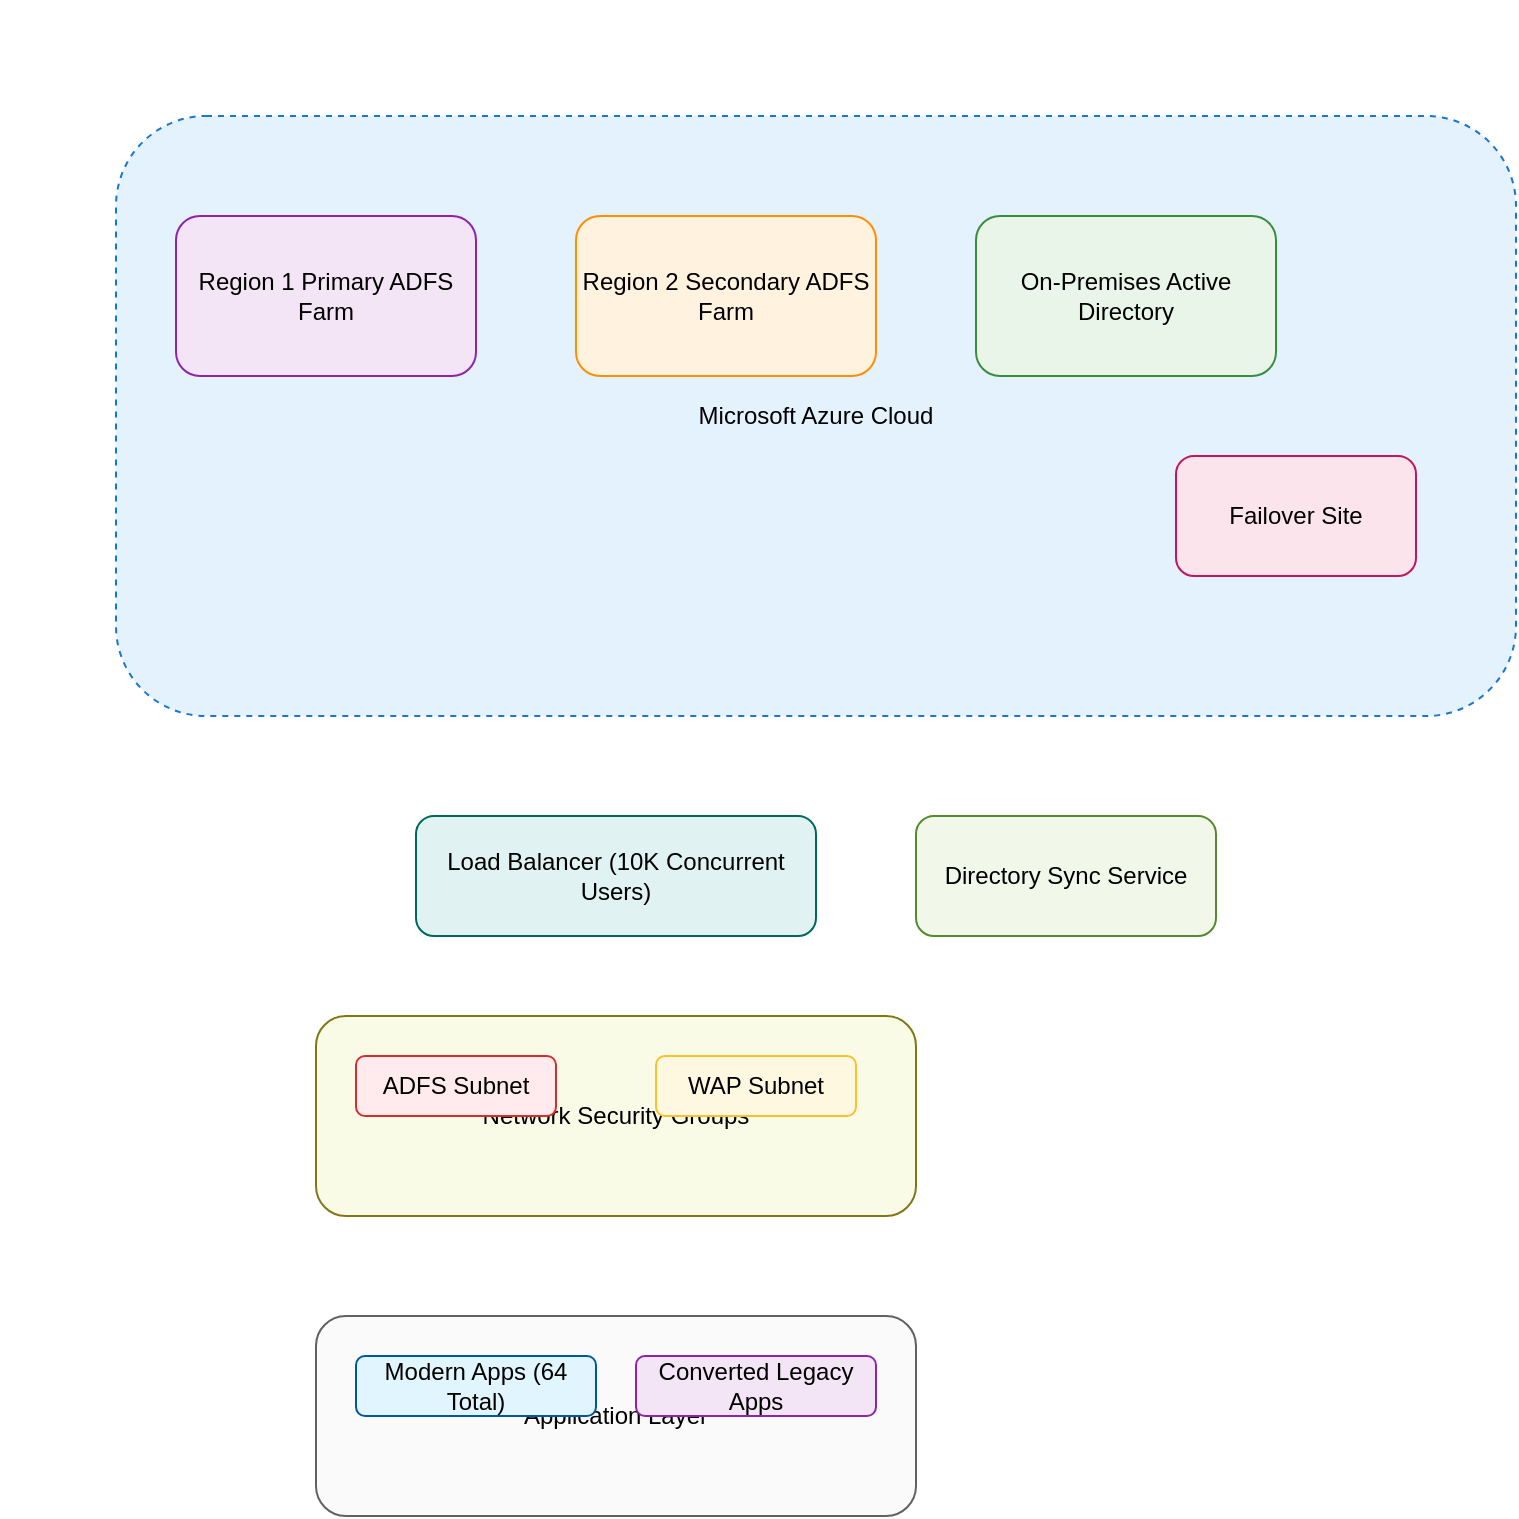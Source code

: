 <mxfile>
  <diagram name="Target Architecture">
    <mxGraphModel dx="1422" dy="794" grid="1" gridSize="10" guides="1" tooltips="1" connect="1" arrows="1" fold="1" page="1" pageScale="1" pageWidth="827" pageHeight="1169">
      <root>
        <mxCell id="0"/>
        <mxCell id="1" parent="0"/>
        
        <!-- Azure Cloud Container -->
        <mxCell id="2" value="Microsoft Azure Cloud" style="rounded=1;whiteSpace=wrap;html=1;fillColor=#e3f2fd;strokeColor=#1976d2;dashed=1;" vertex="1" parent="1">
          <mxGeometry x="50" y="50" width="700" height="300" as="geometry"/>
        </mxCell>
        
        <!-- Region 1 -->
        <mxCell id="3" value="Region 1 Primary ADFS Farm" style="rounded=1;whiteSpace=wrap;html=1;fillColor=#f3e5f5;strokeColor=#8e24aa;" vertex="1" parent="1">
          <mxGeometry x="80" y="100" width="150" height="80" as="geometry"/>
        </mxCell>
        
        <!-- Region 2 -->
        <mxCell id="4" value="Region 2 Secondary ADFS Farm" style="rounded=1;whiteSpace=wrap;html=1;fillColor=#fff3e0;strokeColor=#ff8f00;" vertex="1" parent="1">
          <mxGeometry x="280" y="100" width="150" height="80" as="geometry"/>
        </mxCell>
        
        <!-- On-Premises -->
        <mxCell id="5" value="On-Premises Active Directory" style="rounded=1;whiteSpace=wrap;html=1;fillColor=#e8f5e8;strokeColor=#388e3c;" vertex="1" parent="1">
          <mxGeometry x="480" y="100" width="150" height="80" as="geometry"/>
        </mxCell>
        
        <!-- Failover Site -->
        <mxCell id="6" value="Failover Site" style="rounded=1;whiteSpace=wrap;html=1;fillColor=#fce4ec;strokeColor=#c2185b;" vertex="1" parent="1">
          <mxGeometry x="580" y="220" width="120" height="60" as="geometry"/>
        </mxCell>
        
        <!-- Load Balancer -->
        <mxCell id="7" value="Load Balancer (10K Concurrent Users)" style="rounded=1;whiteSpace=wrap;html=1;fillColor=#e0f2f1;strokeColor=#00695c;" vertex="1" parent="1">
          <mxGeometry x="200" y="400" width="200" height="60" as="geometry"/>
        </mxCell>
        
        <!-- Directory Sync -->
        <mxCell id="8" value="Directory Sync Service" style="rounded=1;whiteSpace=wrap;html=1;fillColor=#f1f8e9;strokeColor=#558b2f;" vertex="1" parent="1">
          <mxGeometry x="450" y="400" width="150" height="60" as="geometry"/>
        </mxCell>
        
        <!-- Network Security Groups -->
        <mxCell id="9" value="Network Security Groups" style="rounded=1;whiteSpace=wrap;html=1;fillColor=#f9fbe7;strokeColor=#827717;" vertex="1" parent="1">
          <mxGeometry x="150" y="500" width="300" height="100" as="geometry"/>
        </mxCell>
        
        <!-- ADFS Subnet -->
        <mxCell id="10" value="ADFS Subnet" style="rounded=1;whiteSpace=wrap;html=1;fillColor=#ffebee;strokeColor=#d32f2f;" vertex="1" parent="1">
          <mxGeometry x="170" y="520" width="100" height="30" as="geometry"/>
        </mxCell>
        
        <!-- WAP Subnet -->
        <mxCell id="11" value="WAP Subnet" style="rounded=1;whiteSpace=wrap;html=1;fillColor=#fff8e1;strokeColor=#fbc02d;" vertex="1" parent="1">
          <mxGeometry x="320" y="520" width="100" height="30" as="geometry"/>
        </mxCell>
        
        <!-- Application Layer -->
        <mxCell id="12" value="Application Layer" style="rounded=1;whiteSpace=wrap;html=1;fillColor=#fafafa;strokeColor=#616161;" vertex="1" parent="1">
          <mxGeometry x="150" y="650" width="300" height="100" as="geometry"/>
        </mxCell>
        
        <!-- Modern Apps -->
        <mxCell id="13" value="Modern Apps (64 Total)" style="rounded=1;whiteSpace=wrap;html=1;fillColor=#e1f5fe;strokeColor=#01579b;" vertex="1" parent="1">
          <mxGeometry x="170" y="670" width="120" height="30" as="geometry"/>
        </mxCell>
        
        <!-- Converted Apps -->
        <mxCell id="14" value="Converted Legacy Apps" style="rounded=1;whiteSpace=wrap;html=1;fillColor=#f3e5f5;strokeColor=#8e24aa;" vertex="1" parent="1">
          <mxGeometry x="310" y="670" width="120" height="30" as="geometry"/>
        </mxCell>
        
        <!-- Arrows -->
        <mxCell id="15" style="edgeStyle=orthogonalEdgeStyle;rounded=0;orthogonalLoop=1;jettySize=auto;html=1;" edge="1" parent="1" source="3" target="7"/>
        <mxCell id="16" style="edgeStyle=orthogonalEdgeStyle;rounded=0;orthogonalLoop=1;jettySize=auto;html=1;" edge="1" parent="1" source="4" target="7"/>
        <mxCell id="17" style="edgeStyle=orthogonalEdgeStyle;rounded=0;orthogonalLoop=1;jettySize=auto;html=1;" edge="1" parent="1" source="5" target="8"/>
        <mxCell id="18" style="edgeStyle=orthogonalEdgeStyle;rounded=0;orthogonalLoop=1;jettySize=auto;html=1;" edge="1" parent="1" source="7" target="9"/>
        <mxCell id="19" style="edgeStyle=orthogonalEdgeStyle;rounded=0;orthogonalLoop=1;jettySize=auto;html=1;" edge="1" parent="1" source="8" target="9"/>
        <mxCell id="20" style="edgeStyle=orthogonalEdgeStyle;rounded=0;orthogonalLoop=1;jettySize=auto;html=1;" edge="1" parent="1" source="9" target="12"/>
      </root>
    </mxGraphModel>
  </diagram>
</mxfile>